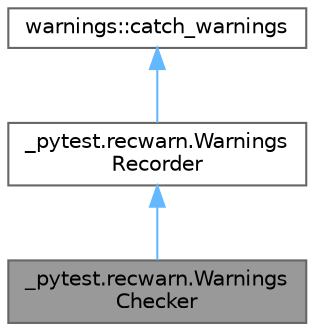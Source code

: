digraph "_pytest.recwarn.WarningsChecker"
{
 // LATEX_PDF_SIZE
  bgcolor="transparent";
  edge [fontname=Helvetica,fontsize=10,labelfontname=Helvetica,labelfontsize=10];
  node [fontname=Helvetica,fontsize=10,shape=box,height=0.2,width=0.4];
  Node1 [id="Node000001",label="_pytest.recwarn.Warnings\lChecker",height=0.2,width=0.4,color="gray40", fillcolor="grey60", style="filled", fontcolor="black",tooltip=" "];
  Node2 -> Node1 [id="edge1_Node000001_Node000002",dir="back",color="steelblue1",style="solid",tooltip=" "];
  Node2 [id="Node000002",label="_pytest.recwarn.Warnings\lRecorder",height=0.2,width=0.4,color="gray40", fillcolor="white", style="filled",URL="$class__pytest_1_1recwarn_1_1WarningsRecorder.html",tooltip=" "];
  Node3 -> Node2 [id="edge2_Node000002_Node000003",dir="back",color="steelblue1",style="solid",tooltip=" "];
  Node3 [id="Node000003",label="warnings::catch_warnings",height=0.2,width=0.4,color="gray40", fillcolor="white", style="filled",tooltip=" "];
}
